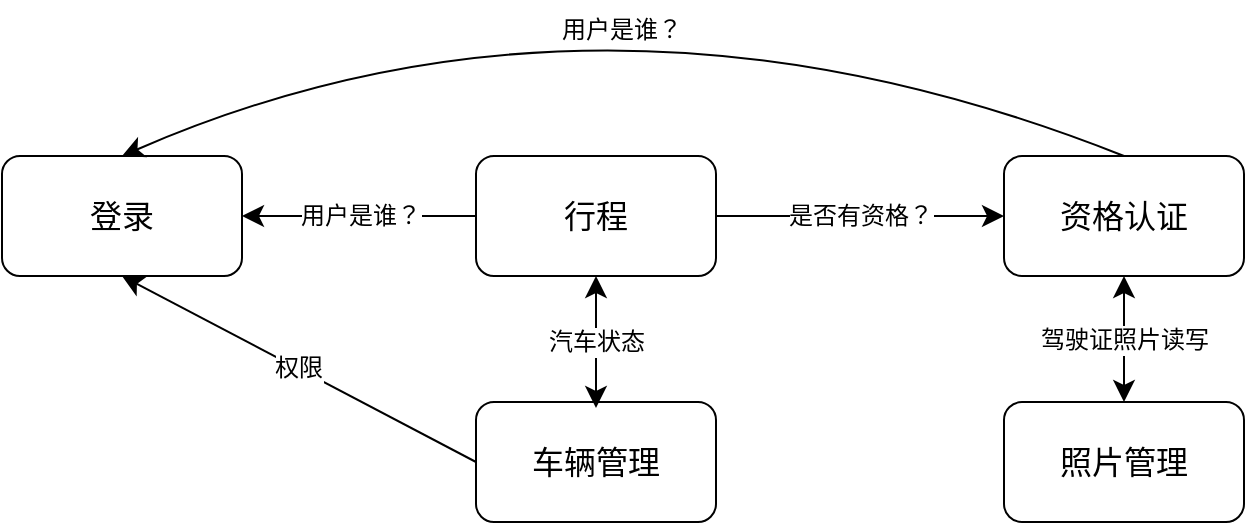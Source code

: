 <mxfile version="20.8.16" type="device"><diagram name="第 1 页" id="__JPoS-n-xYT4apL1jKc"><mxGraphModel dx="1836" dy="1104" grid="0" gridSize="10" guides="1" tooltips="1" connect="1" arrows="1" fold="1" page="0" pageScale="1" pageWidth="827" pageHeight="1169" math="0" shadow="0"><root><mxCell id="0"/><mxCell id="1" parent="0"/><mxCell id="zdWwDDPNBanw4T5p5NLc-2" value="登录" style="rounded=1;whiteSpace=wrap;html=1;fontSize=16;" parent="1" vertex="1"><mxGeometry x="-594" y="-17" width="120" height="60" as="geometry"/></mxCell><mxCell id="zdWwDDPNBanw4T5p5NLc-3" value="行程" style="rounded=1;whiteSpace=wrap;html=1;fontSize=16;" parent="1" vertex="1"><mxGeometry x="-357" y="-17" width="120" height="60" as="geometry"/></mxCell><mxCell id="zdWwDDPNBanw4T5p5NLc-4" value="资格认证" style="rounded=1;whiteSpace=wrap;html=1;fontSize=16;" parent="1" vertex="1"><mxGeometry x="-93" y="-17" width="120" height="60" as="geometry"/></mxCell><mxCell id="zdWwDDPNBanw4T5p5NLc-5" value="照片管理" style="rounded=1;whiteSpace=wrap;html=1;fontSize=16;" parent="1" vertex="1"><mxGeometry x="-93" y="106" width="120" height="60" as="geometry"/></mxCell><mxCell id="zdWwDDPNBanw4T5p5NLc-6" value="车辆管理" style="rounded=1;whiteSpace=wrap;html=1;fontSize=16;" parent="1" vertex="1"><mxGeometry x="-357" y="106" width="120" height="60" as="geometry"/></mxCell><mxCell id="zdWwDDPNBanw4T5p5NLc-7" value="驾驶证照片读写" style="endArrow=classic;startArrow=classic;html=1;rounded=0;fontSize=12;startSize=8;endSize=8;curved=1;entryX=0.5;entryY=1;entryDx=0;entryDy=0;exitX=0.5;exitY=0;exitDx=0;exitDy=0;" parent="1" source="zdWwDDPNBanw4T5p5NLc-5" target="zdWwDDPNBanw4T5p5NLc-4" edge="1"><mxGeometry width="50" height="50" relative="1" as="geometry"><mxPoint x="-38" y="109" as="sourcePoint"/><mxPoint x="12" y="59" as="targetPoint"/></mxGeometry></mxCell><mxCell id="zdWwDDPNBanw4T5p5NLc-8" value="汽车状态" style="endArrow=classic;startArrow=classic;html=1;rounded=0;fontSize=12;startSize=8;endSize=8;curved=1;entryX=0.5;entryY=1;entryDx=0;entryDy=0;" parent="1" target="zdWwDDPNBanw4T5p5NLc-3" edge="1"><mxGeometry width="50" height="50" relative="1" as="geometry"><mxPoint x="-297" y="109" as="sourcePoint"/><mxPoint x="-247" y="59" as="targetPoint"/></mxGeometry></mxCell><mxCell id="zdWwDDPNBanw4T5p5NLc-9" value="用户是谁？" style="endArrow=classic;html=1;rounded=0;fontSize=12;startSize=8;endSize=8;curved=1;exitX=0;exitY=0.5;exitDx=0;exitDy=0;entryX=1;entryY=0.5;entryDx=0;entryDy=0;" parent="1" source="zdWwDDPNBanw4T5p5NLc-3" target="zdWwDDPNBanw4T5p5NLc-2" edge="1"><mxGeometry width="50" height="50" relative="1" as="geometry"><mxPoint x="-504" y="140" as="sourcePoint"/><mxPoint x="-454" y="90" as="targetPoint"/></mxGeometry></mxCell><mxCell id="zdWwDDPNBanw4T5p5NLc-10" value="是否有资格？" style="endArrow=classic;html=1;rounded=0;fontSize=12;startSize=8;endSize=8;curved=1;entryX=0;entryY=0.5;entryDx=0;entryDy=0;exitX=1;exitY=0.5;exitDx=0;exitDy=0;" parent="1" source="zdWwDDPNBanw4T5p5NLc-3" target="zdWwDDPNBanw4T5p5NLc-4" edge="1"><mxGeometry width="50" height="50" relative="1" as="geometry"><mxPoint x="-178" y="75" as="sourcePoint"/><mxPoint x="-128" y="25" as="targetPoint"/></mxGeometry></mxCell><mxCell id="zdWwDDPNBanw4T5p5NLc-11" value="" style="endArrow=classic;html=1;rounded=0;fontSize=12;startSize=8;endSize=8;curved=1;exitX=0.5;exitY=0;exitDx=0;exitDy=0;entryX=0.5;entryY=0;entryDx=0;entryDy=0;" parent="1" source="zdWwDDPNBanw4T5p5NLc-4" target="zdWwDDPNBanw4T5p5NLc-2" edge="1"><mxGeometry width="50" height="50" relative="1" as="geometry"><mxPoint x="-105" y="-93" as="sourcePoint"/><mxPoint x="-55" y="-143" as="targetPoint"/><Array as="points"><mxPoint x="-295" y="-121"/></Array></mxGeometry></mxCell><mxCell id="zdWwDDPNBanw4T5p5NLc-12" value="权限" style="endArrow=classic;html=1;rounded=0;fontSize=12;startSize=8;endSize=8;curved=1;exitX=0;exitY=0.5;exitDx=0;exitDy=0;entryX=0.5;entryY=1;entryDx=0;entryDy=0;" parent="1" source="zdWwDDPNBanw4T5p5NLc-6" target="zdWwDDPNBanw4T5p5NLc-2" edge="1"><mxGeometry width="50" height="50" relative="1" as="geometry"><mxPoint x="-532" y="156" as="sourcePoint"/><mxPoint x="-482" y="106" as="targetPoint"/></mxGeometry></mxCell><mxCell id="zdWwDDPNBanw4T5p5NLc-13" value="用户是谁？" style="text;html=1;strokeColor=none;fillColor=none;align=center;verticalAlign=middle;whiteSpace=wrap;rounded=0;fontSize=12;" parent="1" vertex="1"><mxGeometry x="-327" y="-95" width="86" height="30" as="geometry"/></mxCell></root></mxGraphModel></diagram></mxfile>